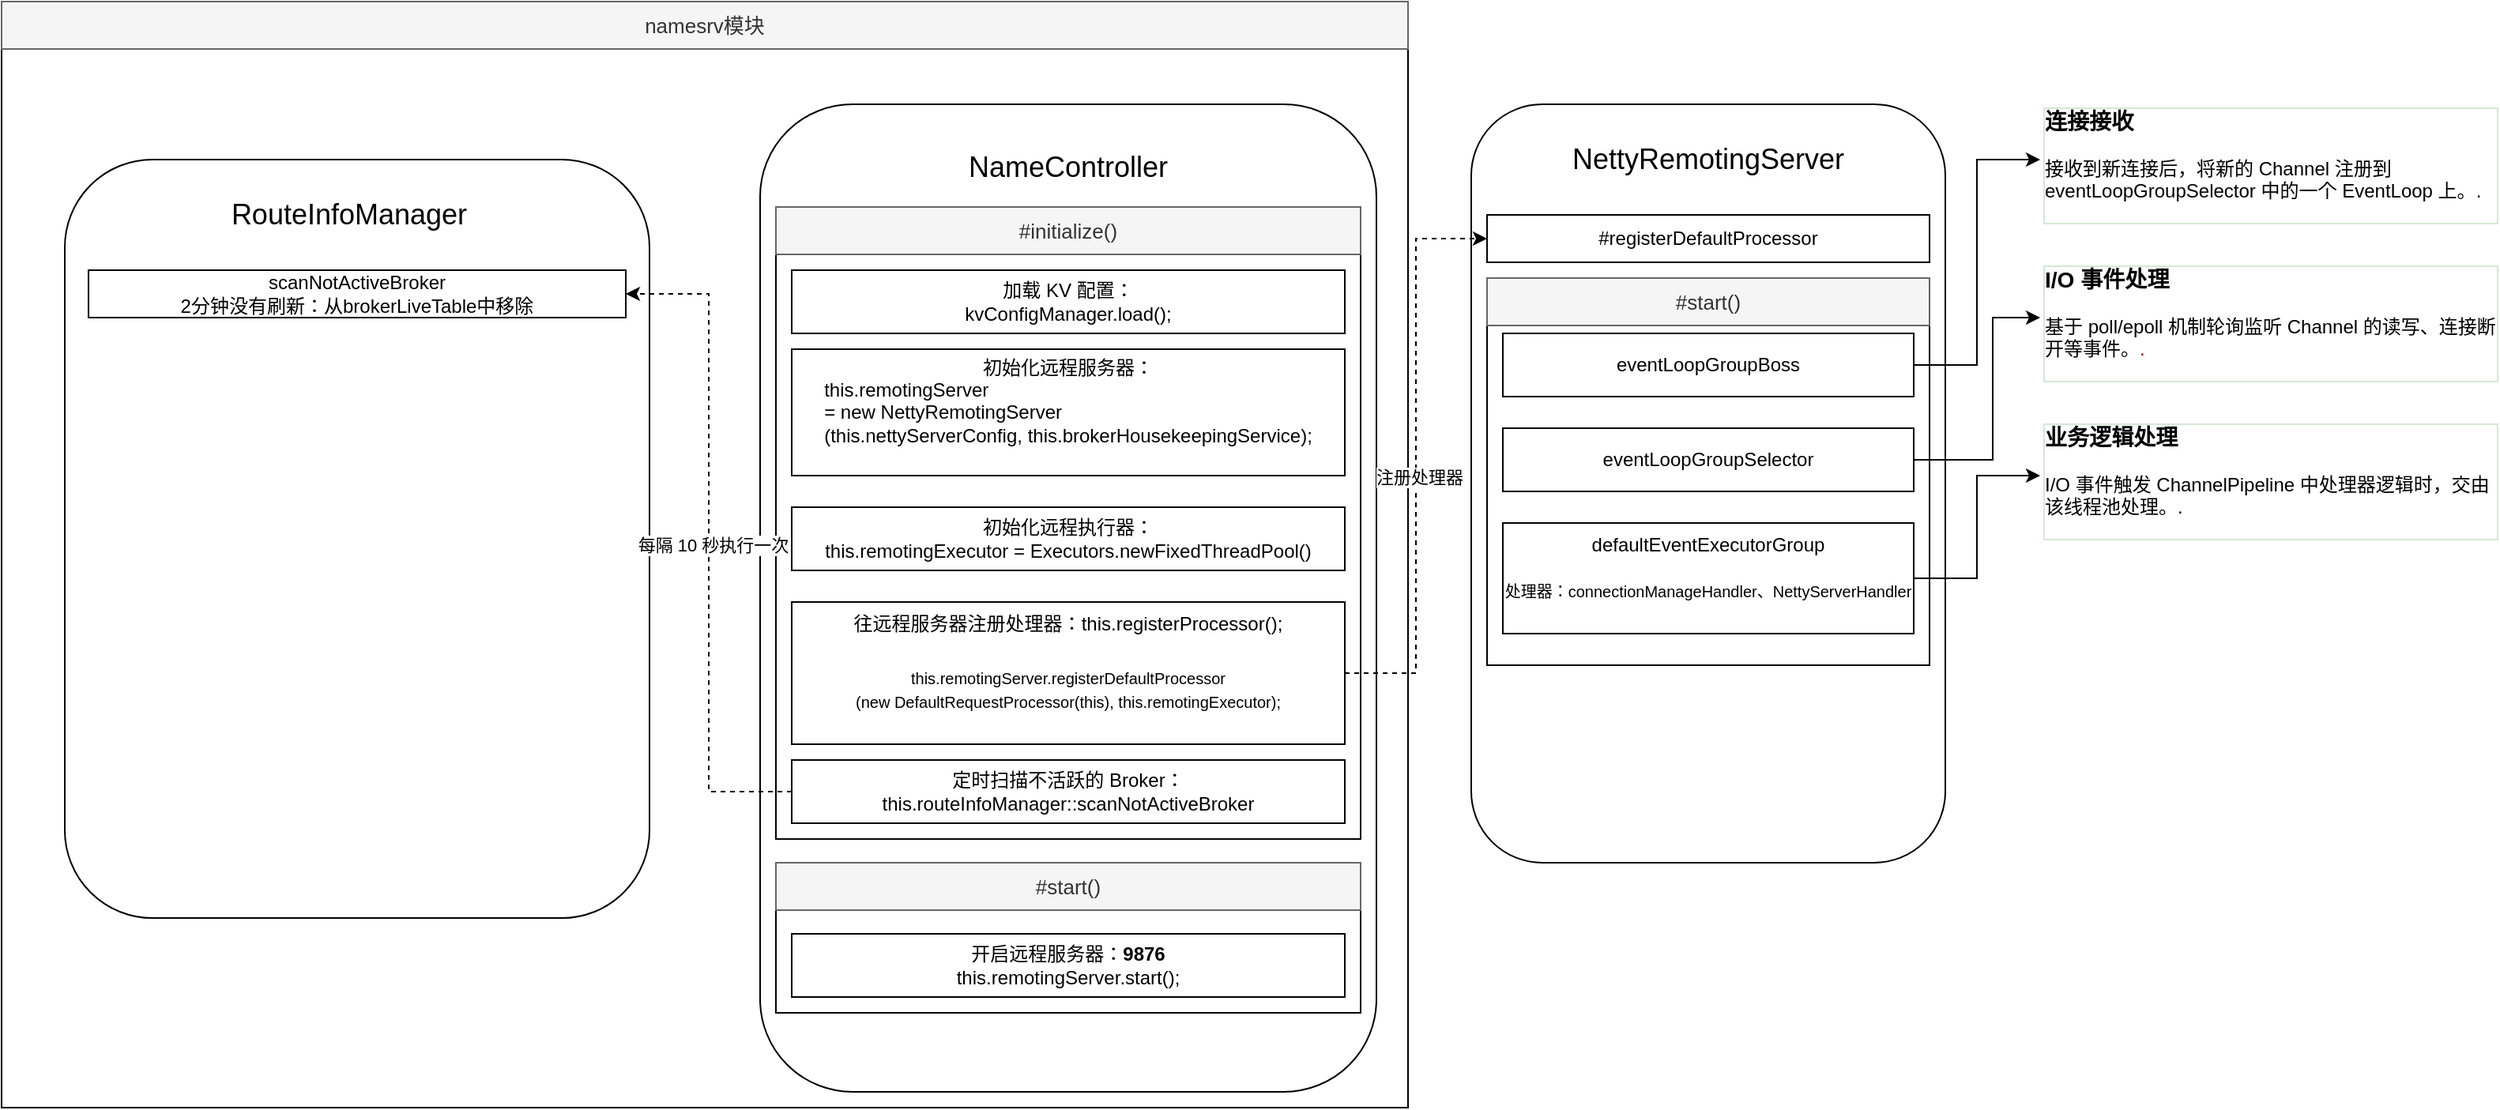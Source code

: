 <mxfile version="27.2.0">
  <diagram id="Eys0XsjKiKcDp_Y2fm7s" name="第 1 页">
    <mxGraphModel dx="2066" dy="1111" grid="1" gridSize="10" guides="1" tooltips="1" connect="1" arrows="1" fold="1" page="1" pageScale="1" pageWidth="3300" pageHeight="4681" math="0" shadow="0">
      <root>
        <mxCell id="0" />
        <mxCell id="1" parent="0" />
        <mxCell id="eET4ICUnmijQ7LKeNfcv-2" value="" style="rounded=0;whiteSpace=wrap;html=1;" vertex="1" parent="1">
          <mxGeometry x="140" y="20" width="890" height="700" as="geometry" />
        </mxCell>
        <mxCell id="eET4ICUnmijQ7LKeNfcv-3" value="&lt;span style=&quot;font-size: 13px;&quot;&gt;namesrv模块&lt;/span&gt;" style="text;html=1;align=center;verticalAlign=middle;whiteSpace=wrap;rounded=0;labelBackgroundColor=none;textShadow=0;fillColor=#f5f5f5;fontColor=#333333;strokeColor=#666666;" vertex="1" parent="1">
          <mxGeometry x="140" y="20" width="890" height="30" as="geometry" />
        </mxCell>
        <mxCell id="eET4ICUnmijQ7LKeNfcv-4" value="" style="rounded=1;whiteSpace=wrap;html=1;" vertex="1" parent="1">
          <mxGeometry x="620" y="85" width="390" height="625" as="geometry" />
        </mxCell>
        <mxCell id="eET4ICUnmijQ7LKeNfcv-5" value="" style="rounded=0;whiteSpace=wrap;html=1;" vertex="1" parent="1">
          <mxGeometry x="630" y="150" width="370" height="400" as="geometry" />
        </mxCell>
        <mxCell id="eET4ICUnmijQ7LKeNfcv-6" value="加载 KV 配置：&lt;div&gt;kvConfigManager.load();&lt;/div&gt;" style="rounded=0;whiteSpace=wrap;html=1;" vertex="1" parent="1">
          <mxGeometry x="640" y="190" width="350" height="40" as="geometry" />
        </mxCell>
        <mxCell id="eET4ICUnmijQ7LKeNfcv-7" value="&lt;font style=&quot;&quot;&gt;&lt;span style=&quot;font-size: 18px;&quot;&gt;NameController&lt;/span&gt;&lt;br&gt;&lt;/font&gt;" style="text;html=1;align=center;verticalAlign=middle;whiteSpace=wrap;rounded=0;" vertex="1" parent="1">
          <mxGeometry x="710" y="110" width="210" height="30" as="geometry" />
        </mxCell>
        <mxCell id="eET4ICUnmijQ7LKeNfcv-8" value="&lt;div&gt;初始化远程服务器：&lt;/div&gt;&lt;div style=&quot;&quot;&gt;&lt;div style=&quot;text-align: left;&quot;&gt;this.remotingServer&lt;/div&gt;&lt;div style=&quot;&quot;&gt;&lt;div style=&quot;text-align: left;&quot;&gt;&lt;span style=&quot;background-color: transparent; color: light-dark(rgb(0, 0, 0), rgb(255, 255, 255));&quot;&gt;= new NettyRemotingServer&lt;/span&gt;&lt;/div&gt;&lt;div style=&quot;text-align: left;&quot;&gt;&lt;span style=&quot;background-color: transparent; color: light-dark(rgb(0, 0, 0), rgb(255, 255, 255));&quot;&gt;(this.nettyServerConfig, this.brokerHousekeepingService);&lt;/span&gt;&lt;/div&gt;&lt;/div&gt;&lt;/div&gt;&lt;div&gt;&lt;span style=&quot;background-color: transparent; color: light-dark(rgb(0, 0, 0), rgb(255, 255, 255));&quot;&gt;&lt;br&gt;&lt;/span&gt;&lt;/div&gt;" style="rounded=0;whiteSpace=wrap;html=1;" vertex="1" parent="1">
          <mxGeometry x="640" y="240" width="350" height="80" as="geometry" />
        </mxCell>
        <mxCell id="eET4ICUnmijQ7LKeNfcv-9" value="&lt;div&gt;初始化远程执行器：&lt;br&gt;this.remotingExecutor =&amp;nbsp;Executors.newFixedThreadPool()&lt;/div&gt;" style="rounded=0;whiteSpace=wrap;html=1;" vertex="1" parent="1">
          <mxGeometry x="640" y="340" width="350" height="40" as="geometry" />
        </mxCell>
        <mxCell id="eET4ICUnmijQ7LKeNfcv-10" value="&lt;span style=&quot;background-color: transparent;&quot;&gt;往远程服务器注册处理器：&lt;/span&gt;this.registerProcessor();&lt;div&gt;&lt;br&gt;&lt;/div&gt;" style="rounded=0;whiteSpace=wrap;html=1;align=center;verticalAlign=top;" vertex="1" parent="1">
          <mxGeometry x="640" y="400" width="350" height="90" as="geometry" />
        </mxCell>
        <mxCell id="eET4ICUnmijQ7LKeNfcv-11" value="" style="rounded=1;whiteSpace=wrap;html=1;" vertex="1" parent="1">
          <mxGeometry x="1070" y="85" width="300" height="480" as="geometry" />
        </mxCell>
        <mxCell id="eET4ICUnmijQ7LKeNfcv-12" value="&lt;span style=&quot;font-size: 18px;&quot;&gt;NettyRemotingServer&lt;/span&gt;" style="text;html=1;align=center;verticalAlign=middle;whiteSpace=wrap;rounded=0;" vertex="1" parent="1">
          <mxGeometry x="1130" y="95" width="180" height="50" as="geometry" />
        </mxCell>
        <mxCell id="eET4ICUnmijQ7LKeNfcv-13" value="#registerDefaultProcessor" style="rounded=0;whiteSpace=wrap;html=1;align=center;" vertex="1" parent="1">
          <mxGeometry x="1080" y="155" width="280" height="30" as="geometry" />
        </mxCell>
        <mxCell id="eET4ICUnmijQ7LKeNfcv-14" style="edgeStyle=orthogonalEdgeStyle;rounded=0;orthogonalLoop=1;jettySize=auto;html=1;entryX=0;entryY=0.5;entryDx=0;entryDy=0;dashed=1;" edge="1" parent="1" source="eET4ICUnmijQ7LKeNfcv-10" target="eET4ICUnmijQ7LKeNfcv-13">
          <mxGeometry relative="1" as="geometry" />
        </mxCell>
        <mxCell id="eET4ICUnmijQ7LKeNfcv-15" value="注册处理器" style="edgeLabel;html=1;align=center;verticalAlign=middle;resizable=0;points=[];" vertex="1" connectable="0" parent="eET4ICUnmijQ7LKeNfcv-14">
          <mxGeometry x="-0.072" y="-2" relative="1" as="geometry">
            <mxPoint as="offset" />
          </mxGeometry>
        </mxCell>
        <mxCell id="eET4ICUnmijQ7LKeNfcv-16" value="&lt;div&gt;&lt;span style=&quot;background-color: transparent;&quot;&gt;定时扫描不活跃的 Broker：&lt;br&gt;&lt;/span&gt;this.routeInfoManager::scanNotActiveBroker&lt;/div&gt;" style="rounded=0;whiteSpace=wrap;html=1;" vertex="1" parent="1">
          <mxGeometry x="640" y="500" width="350" height="40" as="geometry" />
        </mxCell>
        <mxCell id="eET4ICUnmijQ7LKeNfcv-17" value="" style="rounded=1;whiteSpace=wrap;html=1;" vertex="1" parent="1">
          <mxGeometry x="180" y="120" width="370" height="480" as="geometry" />
        </mxCell>
        <mxCell id="eET4ICUnmijQ7LKeNfcv-18" style="edgeStyle=orthogonalEdgeStyle;rounded=0;orthogonalLoop=1;jettySize=auto;html=1;entryX=1;entryY=0.5;entryDx=0;entryDy=0;dashed=1;" edge="1" parent="1" source="eET4ICUnmijQ7LKeNfcv-16" target="eET4ICUnmijQ7LKeNfcv-21">
          <mxGeometry relative="1" as="geometry" />
        </mxCell>
        <mxCell id="eET4ICUnmijQ7LKeNfcv-19" value="每隔 10 秒执行一次" style="edgeLabel;html=1;align=center;verticalAlign=middle;resizable=0;points=[];" vertex="1" connectable="0" parent="eET4ICUnmijQ7LKeNfcv-18">
          <mxGeometry x="-0.005" y="-2" relative="1" as="geometry">
            <mxPoint as="offset" />
          </mxGeometry>
        </mxCell>
        <mxCell id="eET4ICUnmijQ7LKeNfcv-20" value="&lt;span style=&quot;font-size: 18px;&quot;&gt;RouteInfoManager&lt;/span&gt;" style="text;html=1;align=center;verticalAlign=middle;whiteSpace=wrap;rounded=0;" vertex="1" parent="1">
          <mxGeometry x="240" y="130" width="240" height="50" as="geometry" />
        </mxCell>
        <mxCell id="eET4ICUnmijQ7LKeNfcv-21" value="scanNotActiveBroker&lt;br&gt;2分钟没有刷新：从brokerLiveTable中移除" style="rounded=0;whiteSpace=wrap;html=1;align=center;" vertex="1" parent="1">
          <mxGeometry x="195" y="190" width="340" height="30" as="geometry" />
        </mxCell>
        <mxCell id="eET4ICUnmijQ7LKeNfcv-22" value="&lt;span style=&quot;font-size: 13px;&quot;&gt;#initialize()&lt;/span&gt;" style="text;html=1;align=center;verticalAlign=middle;whiteSpace=wrap;rounded=0;labelBackgroundColor=none;textShadow=0;fillColor=#f5f5f5;fontColor=#333333;strokeColor=#666666;" vertex="1" parent="1">
          <mxGeometry x="630" y="150" width="370" height="30" as="geometry" />
        </mxCell>
        <mxCell id="eET4ICUnmijQ7LKeNfcv-23" value="" style="rounded=0;whiteSpace=wrap;html=1;" vertex="1" parent="1">
          <mxGeometry x="630" y="565" width="370" height="95" as="geometry" />
        </mxCell>
        <mxCell id="eET4ICUnmijQ7LKeNfcv-24" value="&lt;span style=&quot;font-size: 13px;&quot;&gt;#start()&lt;/span&gt;" style="text;html=1;align=center;verticalAlign=middle;whiteSpace=wrap;rounded=0;labelBackgroundColor=none;textShadow=0;fillColor=#f5f5f5;fontColor=#333333;strokeColor=#666666;" vertex="1" parent="1">
          <mxGeometry x="630" y="565" width="370" height="30" as="geometry" />
        </mxCell>
        <mxCell id="eET4ICUnmijQ7LKeNfcv-25" value="开启远程服务器：&lt;b&gt;9876&lt;/b&gt;&lt;br&gt;&lt;div style=&quot;text-align: left;&quot;&gt;&lt;span style=&quot;background-color: transparent;&quot;&gt;this.remotingServer.start();&lt;/span&gt;&lt;/div&gt;" style="rounded=0;whiteSpace=wrap;html=1;" vertex="1" parent="1">
          <mxGeometry x="640" y="610" width="350" height="40" as="geometry" />
        </mxCell>
        <mxCell id="eET4ICUnmijQ7LKeNfcv-26" value="&lt;div&gt;&lt;font style=&quot;font-size: 10px;&quot;&gt;this.remotingServer.registerDefaultProcessor&lt;/font&gt;&lt;/div&gt;&lt;div&gt;&lt;font style=&quot;font-size: 10px;&quot;&gt;(new DefaultRequestProcessor(this), this.remotingExecutor);&lt;/font&gt;&lt;/div&gt;" style="text;html=1;align=center;verticalAlign=middle;whiteSpace=wrap;rounded=0;" vertex="1" parent="1">
          <mxGeometry x="665" y="440" width="300" height="30" as="geometry" />
        </mxCell>
        <mxCell id="eET4ICUnmijQ7LKeNfcv-27" value="" style="rounded=0;whiteSpace=wrap;html=1;" vertex="1" parent="1">
          <mxGeometry x="1080" y="195" width="280" height="245" as="geometry" />
        </mxCell>
        <mxCell id="eET4ICUnmijQ7LKeNfcv-28" value="&lt;span style=&quot;font-size: 13px;&quot;&gt;#start()&lt;/span&gt;" style="text;html=1;align=center;verticalAlign=middle;whiteSpace=wrap;rounded=0;labelBackgroundColor=none;textShadow=0;fillColor=#f5f5f5;fontColor=#333333;strokeColor=#666666;" vertex="1" parent="1">
          <mxGeometry x="1080" y="195" width="280" height="30" as="geometry" />
        </mxCell>
        <mxCell id="eET4ICUnmijQ7LKeNfcv-29" style="edgeStyle=orthogonalEdgeStyle;rounded=0;orthogonalLoop=1;jettySize=auto;html=1;entryX=0;entryY=0.5;entryDx=0;entryDy=0;" edge="1" parent="1" source="eET4ICUnmijQ7LKeNfcv-30" target="eET4ICUnmijQ7LKeNfcv-31">
          <mxGeometry relative="1" as="geometry" />
        </mxCell>
        <mxCell id="eET4ICUnmijQ7LKeNfcv-30" value="eventLoopGroupBoss" style="rounded=0;whiteSpace=wrap;html=1;" vertex="1" parent="1">
          <mxGeometry x="1090" y="230" width="260" height="40" as="geometry" />
        </mxCell>
        <mxCell id="eET4ICUnmijQ7LKeNfcv-31" value="&lt;h3 style=&quot;margin-top: 0px;&quot;&gt;连接接收&lt;/h3&gt;&lt;p&gt;&lt;span style=&quot;background-color: transparent; color: light-dark(rgb(0, 0, 0), rgb(255, 255, 255));&quot;&gt;接收到新连接后，将新的 Channel 注册到 eventLoopGroupSelector 中的一个 EventLoop 上。&lt;/span&gt;&lt;span style=&quot;background-color: transparent; color: light-dark(rgb(0, 0, 0), rgb(255, 255, 255));&quot;&gt;.&lt;/span&gt;&lt;/p&gt;" style="text;html=1;whiteSpace=wrap;overflow=hidden;rounded=0;labelBorderColor=#D5E8D4;" vertex="1" parent="1">
          <mxGeometry x="1430" y="80" width="290" height="80" as="geometry" />
        </mxCell>
        <mxCell id="eET4ICUnmijQ7LKeNfcv-32" style="edgeStyle=orthogonalEdgeStyle;rounded=0;orthogonalLoop=1;jettySize=auto;html=1;entryX=0;entryY=0.5;entryDx=0;entryDy=0;" edge="1" parent="1" source="eET4ICUnmijQ7LKeNfcv-33" target="eET4ICUnmijQ7LKeNfcv-36">
          <mxGeometry relative="1" as="geometry">
            <mxPoint x="1410" y="270" as="targetPoint" />
            <Array as="points">
              <mxPoint x="1400" y="310" />
              <mxPoint x="1400" y="220" />
            </Array>
          </mxGeometry>
        </mxCell>
        <mxCell id="eET4ICUnmijQ7LKeNfcv-33" value="eventLoopGroupSelector" style="rounded=0;whiteSpace=wrap;html=1;" vertex="1" parent="1">
          <mxGeometry x="1090" y="290" width="260" height="40" as="geometry" />
        </mxCell>
        <mxCell id="eET4ICUnmijQ7LKeNfcv-34" style="edgeStyle=orthogonalEdgeStyle;rounded=0;orthogonalLoop=1;jettySize=auto;html=1;entryX=0;entryY=0.5;entryDx=0;entryDy=0;" edge="1" parent="1" source="eET4ICUnmijQ7LKeNfcv-35" target="eET4ICUnmijQ7LKeNfcv-37">
          <mxGeometry relative="1" as="geometry" />
        </mxCell>
        <mxCell id="eET4ICUnmijQ7LKeNfcv-35" value="defaultEventExecutorGroup&lt;br&gt;&lt;br&gt;&lt;font style=&quot;font-size: 10px;&quot;&gt;处理器：connectionManageHandler、NettyServerHandler&lt;/font&gt;" style="rounded=0;whiteSpace=wrap;html=1;verticalAlign=top;" vertex="1" parent="1">
          <mxGeometry x="1090" y="350" width="260" height="70" as="geometry" />
        </mxCell>
        <mxCell id="eET4ICUnmijQ7LKeNfcv-36" value="&lt;h3 style=&quot;margin-top: 0px;&quot;&gt;I/O 事件处理&lt;/h3&gt;&lt;p&gt;&lt;span style=&quot;background-color: transparent;&quot;&gt;基于 poll/epoll 机制轮询监听 Channel 的读写、连接断开等事件。&lt;font color=&quot;rgba(0, 0, 0, 0)&quot;&gt;.&lt;/font&gt;&lt;/span&gt;&lt;/p&gt;" style="text;html=1;whiteSpace=wrap;overflow=hidden;rounded=0;labelBorderColor=#D5E8D4;" vertex="1" parent="1">
          <mxGeometry x="1430" y="180" width="290" height="80" as="geometry" />
        </mxCell>
        <mxCell id="eET4ICUnmijQ7LKeNfcv-37" value="&lt;h3 style=&quot;margin-top: 0px;&quot;&gt;业务逻辑处理&lt;/h3&gt;&lt;p&gt;&lt;span style=&quot;background-color: transparent;&quot;&gt;I/O 事件触发&amp;nbsp;&lt;/span&gt;&lt;span style=&quot;background-color: transparent;&quot;&gt;ChannelPipeline 中处理器逻辑时，交由该线程池处理&lt;/span&gt;&lt;span style=&quot;background-color: transparent; color: light-dark(rgb(0, 0, 0), rgb(255, 255, 255));&quot;&gt;。&lt;/span&gt;&lt;font style=&quot;background-color: transparent;&quot;&gt;.&lt;/font&gt;&lt;/p&gt;" style="text;html=1;whiteSpace=wrap;overflow=hidden;rounded=0;labelBorderColor=#D5E8D4;" vertex="1" parent="1">
          <mxGeometry x="1430" y="280" width="290" height="80" as="geometry" />
        </mxCell>
      </root>
    </mxGraphModel>
  </diagram>
</mxfile>
